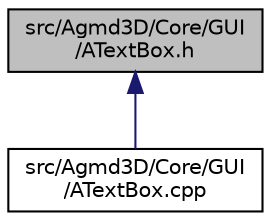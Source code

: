 digraph "src/Agmd3D/Core/GUI/ATextBox.h"
{
  edge [fontname="Helvetica",fontsize="10",labelfontname="Helvetica",labelfontsize="10"];
  node [fontname="Helvetica",fontsize="10",shape=record];
  Node1 [label="src/Agmd3D/Core/GUI\l/ATextBox.h",height=0.2,width=0.4,color="black", fillcolor="grey75", style="filled" fontcolor="black"];
  Node1 -> Node2 [dir="back",color="midnightblue",fontsize="10",style="solid"];
  Node2 [label="src/Agmd3D/Core/GUI\l/ATextBox.cpp",height=0.2,width=0.4,color="black", fillcolor="white", style="filled",URL="$_a_text_box_8cpp.html"];
}
